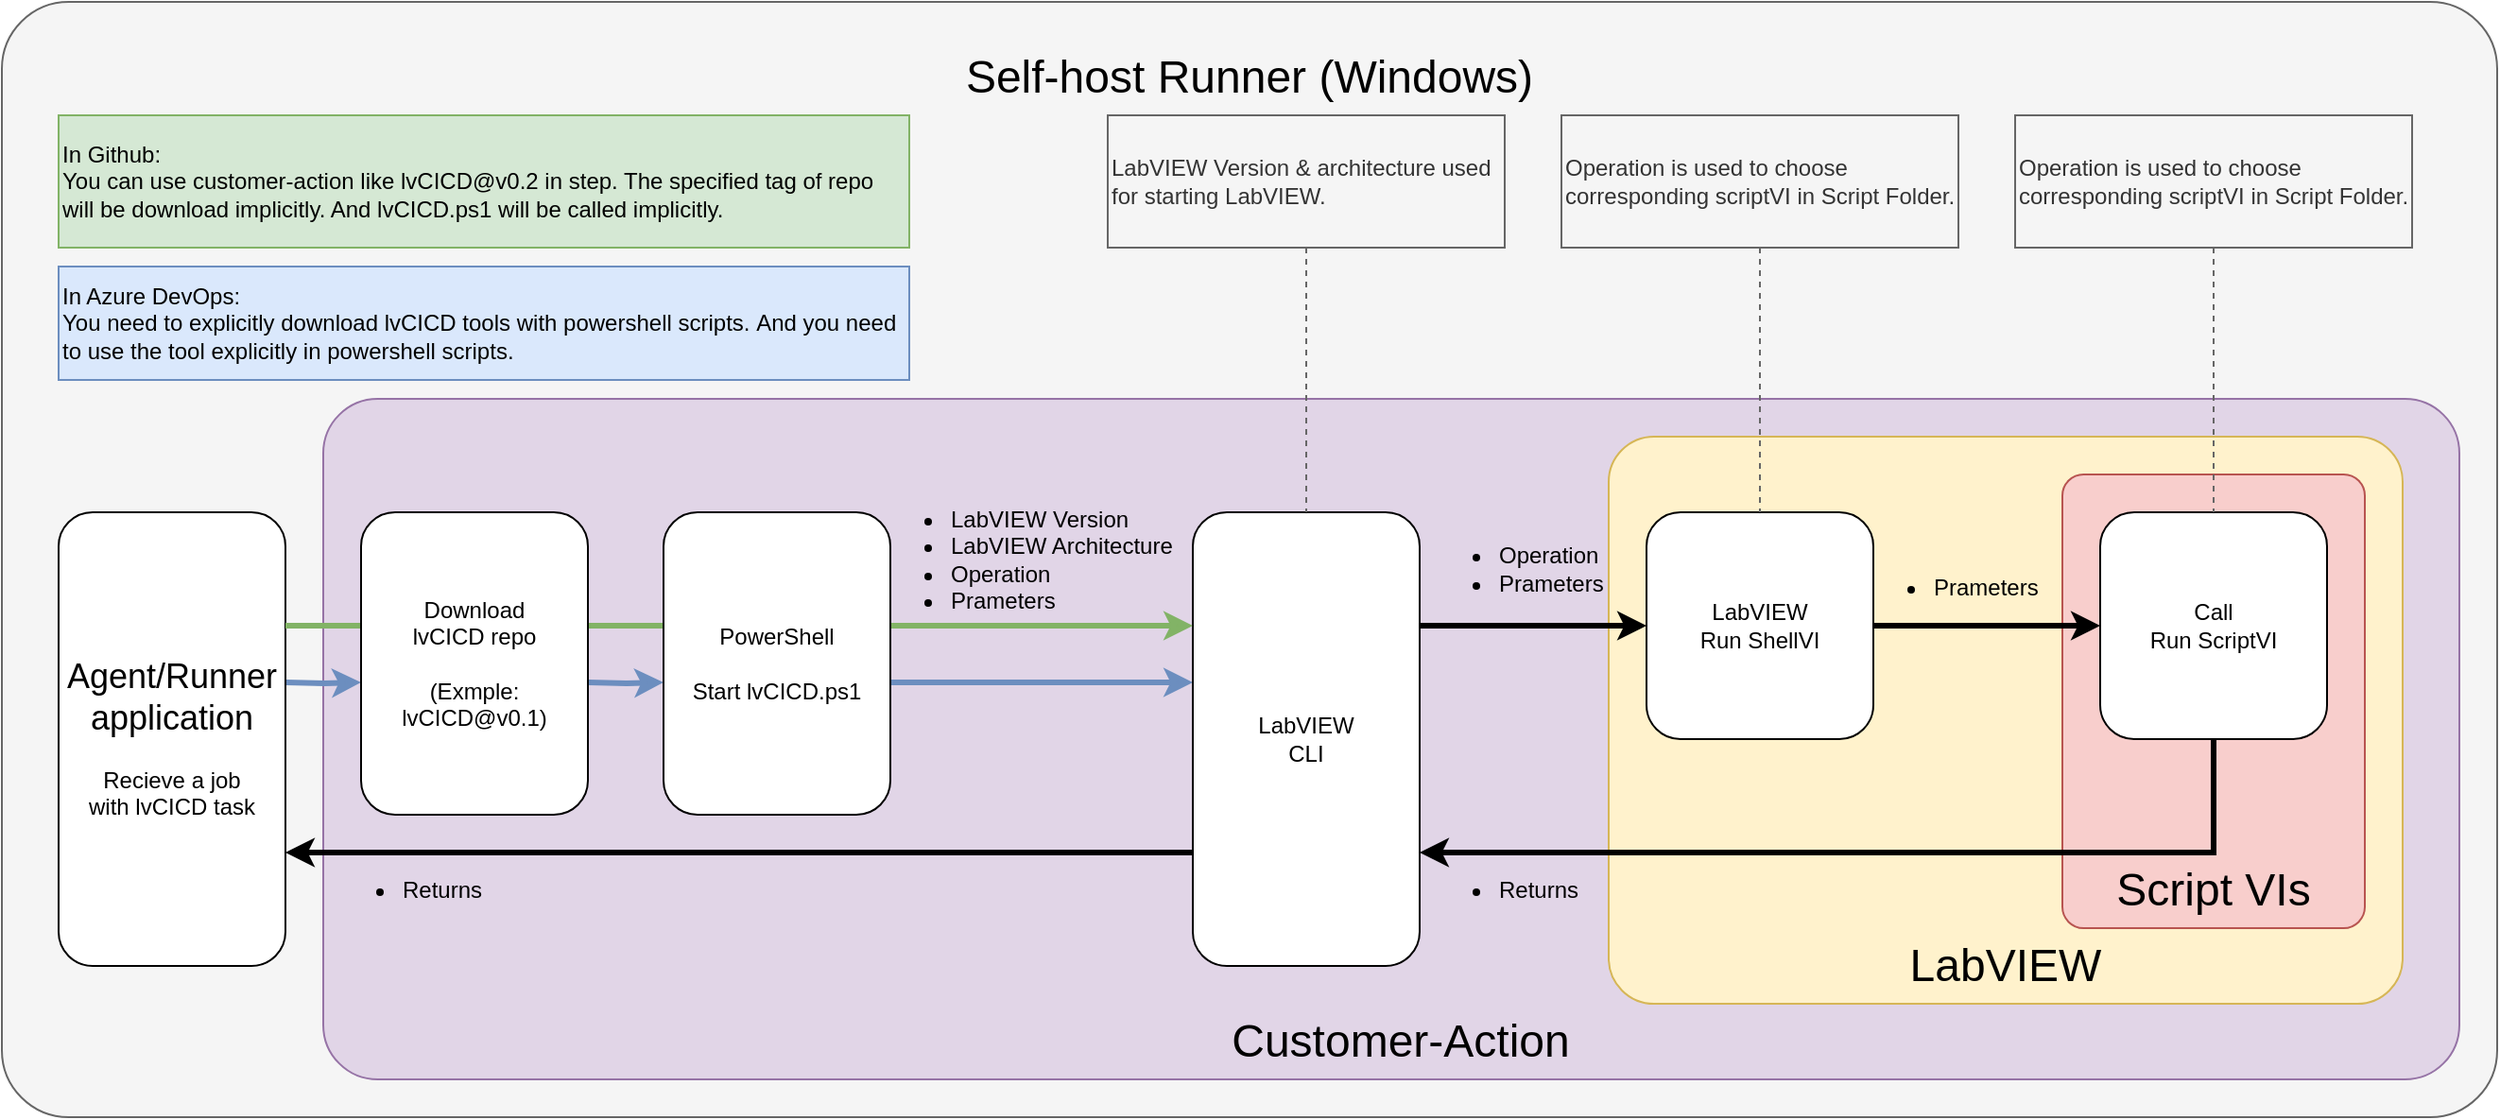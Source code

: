 <mxfile version="13.6.2" type="device"><diagram id="-KetqrzGSSZcWJvYzPd2" name="Page-1"><mxGraphModel dx="1086" dy="2066" grid="1" gridSize="10" guides="1" tooltips="1" connect="1" arrows="1" fold="1" page="1" pageScale="1" pageWidth="850" pageHeight="1100" math="0" shadow="0"><root><mxCell id="0"/><mxCell id="1" parent="0"/><mxCell id="xm5Avoiq7rdqFRxxjcoi-1" value="" style="rounded=1;whiteSpace=wrap;html=1;align=left;fillColor=#f5f5f5;strokeColor=#666666;fontColor=#333333;arcSize=6;" parent="1" vertex="1"><mxGeometry x="80" y="-100" width="1320" height="590" as="geometry"/></mxCell><mxCell id="xm5Avoiq7rdqFRxxjcoi-7" value="" style="rounded=1;whiteSpace=wrap;html=1;align=left;fillColor=#e1d5e7;strokeColor=#9673a6;arcSize=8;" parent="1" vertex="1"><mxGeometry x="250" y="110" width="1130" height="360" as="geometry"/></mxCell><mxCell id="xm5Avoiq7rdqFRxxjcoi-2" value="" style="rounded=1;whiteSpace=wrap;html=1;align=left;fillColor=#fff2cc;strokeColor=#d6b656;arcSize=8;" parent="1" vertex="1"><mxGeometry x="930" y="130" width="420" height="300" as="geometry"/></mxCell><mxCell id="dFTwJ5K7oVynbdeUK1-I-42" value="" style="rounded=1;whiteSpace=wrap;html=1;align=left;fillColor=#f8cecc;strokeColor=#b85450;arcSize=7;" parent="1" vertex="1"><mxGeometry x="1170" y="150" width="160" height="240" as="geometry"/></mxCell><mxCell id="dFTwJ5K7oVynbdeUK1-I-9" style="edgeStyle=orthogonalEdgeStyle;rounded=0;orthogonalLoop=1;jettySize=auto;html=1;exitX=1;exitY=0.75;exitDx=0;exitDy=0;entryX=0;entryY=0.75;entryDx=0;entryDy=0;fillColor=#dae8fc;strokeColor=#6c8ebf;strokeWidth=3;" parent="1" edge="1"><mxGeometry relative="1" as="geometry"><mxPoint x="230" y="260" as="sourcePoint"/><mxPoint x="270" y="260" as="targetPoint"/></mxGeometry></mxCell><mxCell id="dFTwJ5K7oVynbdeUK1-I-2" value="&lt;font style=&quot;font-size: 18px&quot;&gt;&lt;font style=&quot;font-size: 18px&quot;&gt;Agent/Runner&lt;/font&gt;&lt;br&gt;application&lt;br&gt;&lt;/font&gt;&lt;br&gt;Recieve a job&lt;br&gt;with lvCICD task" style="rounded=1;whiteSpace=wrap;html=1;" parent="1" vertex="1"><mxGeometry x="110" y="170" width="120" height="240" as="geometry"/></mxCell><mxCell id="dFTwJ5K7oVynbdeUK1-I-19" style="edgeStyle=orthogonalEdgeStyle;rounded=0;orthogonalLoop=1;jettySize=auto;html=1;exitX=1;exitY=0.75;exitDx=0;exitDy=0;entryX=0;entryY=0.75;entryDx=0;entryDy=0;fillColor=#dae8fc;strokeColor=#6c8ebf;strokeWidth=3;" parent="1" edge="1"><mxGeometry relative="1" as="geometry"><mxPoint x="550" y="260" as="sourcePoint"/><mxPoint x="710" y="260" as="targetPoint"/></mxGeometry></mxCell><mxCell id="dFTwJ5K7oVynbdeUK1-I-10" style="edgeStyle=orthogonalEdgeStyle;rounded=0;orthogonalLoop=1;jettySize=auto;html=1;exitX=1;exitY=0.75;exitDx=0;exitDy=0;entryX=0;entryY=0.75;entryDx=0;entryDy=0;fillColor=#dae8fc;strokeColor=#6c8ebf;strokeWidth=3;" parent="1" edge="1"><mxGeometry relative="1" as="geometry"><mxPoint x="390" y="260" as="sourcePoint"/><mxPoint x="430" y="260" as="targetPoint"/></mxGeometry></mxCell><mxCell id="dFTwJ5K7oVynbdeUK1-I-12" style="edgeStyle=orthogonalEdgeStyle;rounded=0;orthogonalLoop=1;jettySize=auto;html=1;entryX=0;entryY=0.5;entryDx=0;entryDy=0;exitX=1;exitY=0.25;exitDx=0;exitDy=0;strokeWidth=3;" parent="1" source="dFTwJ5K7oVynbdeUK1-I-5" target="dFTwJ5K7oVynbdeUK1-I-6" edge="1"><mxGeometry relative="1" as="geometry"><mxPoint x="840" y="230" as="sourcePoint"/></mxGeometry></mxCell><mxCell id="dFTwJ5K7oVynbdeUK1-I-5" value="LabVIEW&lt;br&gt;CLI" style="rounded=1;whiteSpace=wrap;html=1;" parent="1" vertex="1"><mxGeometry x="710" y="170" width="120" height="240" as="geometry"/></mxCell><mxCell id="dFTwJ5K7oVynbdeUK1-I-13" style="edgeStyle=orthogonalEdgeStyle;rounded=0;orthogonalLoop=1;jettySize=auto;html=1;exitX=1;exitY=0.5;exitDx=0;exitDy=0;entryX=0;entryY=0.5;entryDx=0;entryDy=0;strokeWidth=3;" parent="1" source="dFTwJ5K7oVynbdeUK1-I-6" target="dFTwJ5K7oVynbdeUK1-I-7" edge="1"><mxGeometry relative="1" as="geometry"/></mxCell><mxCell id="dFTwJ5K7oVynbdeUK1-I-6" value="LabVIEW&lt;br&gt;Run ShellVI" style="rounded=1;whiteSpace=wrap;html=1;" parent="1" vertex="1"><mxGeometry x="950" y="170" width="120" height="120" as="geometry"/></mxCell><mxCell id="dFTwJ5K7oVynbdeUK1-I-25" style="edgeStyle=orthogonalEdgeStyle;rounded=0;orthogonalLoop=1;jettySize=auto;html=1;exitX=0.5;exitY=1;exitDx=0;exitDy=0;entryX=1;entryY=0.75;entryDx=0;entryDy=0;strokeWidth=3;" parent="1" source="dFTwJ5K7oVynbdeUK1-I-7" target="dFTwJ5K7oVynbdeUK1-I-5" edge="1"><mxGeometry relative="1" as="geometry"/></mxCell><mxCell id="dFTwJ5K7oVynbdeUK1-I-7" value="Call&lt;br&gt;Run ScriptVI" style="rounded=1;whiteSpace=wrap;html=1;" parent="1" vertex="1"><mxGeometry x="1190" y="170" width="120" height="120" as="geometry"/></mxCell><mxCell id="dFTwJ5K7oVynbdeUK1-I-17" value="In Azure DevOps:&lt;br&gt;You need to&amp;nbsp;explicitly download lvCICD tools with powershell scripts.&amp;nbsp;And you need to use the tool explicitly in powershell scripts." style="text;html=1;strokeColor=#6c8ebf;fillColor=#dae8fc;align=left;verticalAlign=middle;whiteSpace=wrap;rounded=0;" parent="1" vertex="1"><mxGeometry x="110" y="40" width="450" height="60" as="geometry"/></mxCell><mxCell id="dFTwJ5K7oVynbdeUK1-I-8" style="edgeStyle=orthogonalEdgeStyle;rounded=0;orthogonalLoop=1;jettySize=auto;html=1;exitX=1;exitY=0.25;exitDx=0;exitDy=0;entryX=0;entryY=0.25;entryDx=0;entryDy=0;fillColor=#d5e8d4;strokeColor=#82b366;strokeWidth=3;" parent="1" source="dFTwJ5K7oVynbdeUK1-I-2" target="dFTwJ5K7oVynbdeUK1-I-5" edge="1"><mxGeometry relative="1" as="geometry"/></mxCell><mxCell id="dFTwJ5K7oVynbdeUK1-I-20" value="In Github:&lt;br&gt;You can use customer-action like lvCICD@v0.2 in step. The specified tag&amp;nbsp;of repo will be download&amp;nbsp;implicitly. And&amp;nbsp;lvCICD.ps1 will be called implicitly." style="text;html=1;strokeColor=#82b366;fillColor=#d5e8d4;align=left;verticalAlign=middle;whiteSpace=wrap;rounded=0;" parent="1" vertex="1"><mxGeometry x="110" y="-40" width="450" height="70" as="geometry"/></mxCell><mxCell id="dFTwJ5K7oVynbdeUK1-I-21" value="&lt;ul&gt;&lt;li&gt;&lt;span&gt;LabVIEW Version&lt;/span&gt;&lt;/li&gt;&lt;li&gt;&lt;span&gt;LabVIEW Architecture&lt;/span&gt;&lt;/li&gt;&lt;li&gt;&lt;span&gt;Operation&lt;/span&gt;&lt;/li&gt;&lt;li&gt;&lt;span&gt;Prameters&lt;/span&gt;&lt;/li&gt;&lt;/ul&gt;" style="text;html=1;strokeColor=none;fillColor=none;align=left;verticalAlign=middle;whiteSpace=wrap;rounded=0;" parent="1" vertex="1"><mxGeometry x="540" y="160" width="165" height="70" as="geometry"/></mxCell><mxCell id="dFTwJ5K7oVynbdeUK1-I-23" value="&lt;ul&gt;&lt;li&gt;&lt;span&gt;Operation&lt;/span&gt;&lt;br&gt;&lt;/li&gt;&lt;li&gt;&lt;span&gt;Prameters&lt;/span&gt;&lt;/li&gt;&lt;/ul&gt;" style="text;html=1;strokeColor=none;fillColor=none;align=left;verticalAlign=middle;whiteSpace=wrap;rounded=0;" parent="1" vertex="1"><mxGeometry x="830" y="180" width="110" height="40" as="geometry"/></mxCell><mxCell id="dFTwJ5K7oVynbdeUK1-I-24" value="&lt;ul&gt;&lt;li&gt;&lt;span&gt;Prameters&lt;/span&gt;&lt;br&gt;&lt;/li&gt;&lt;/ul&gt;" style="text;html=1;strokeColor=none;fillColor=none;align=left;verticalAlign=middle;whiteSpace=wrap;rounded=0;" parent="1" vertex="1"><mxGeometry x="1060" y="190" width="110" height="40" as="geometry"/></mxCell><mxCell id="dFTwJ5K7oVynbdeUK1-I-26" value="&lt;ul&gt;&lt;li&gt;&lt;span&gt;Returns&lt;/span&gt;&lt;br&gt;&lt;/li&gt;&lt;/ul&gt;" style="text;html=1;strokeColor=none;fillColor=none;align=left;verticalAlign=middle;whiteSpace=wrap;rounded=0;" parent="1" vertex="1"><mxGeometry x="830" y="350" width="165" height="40" as="geometry"/></mxCell><mxCell id="dFTwJ5K7oVynbdeUK1-I-32" style="edgeStyle=orthogonalEdgeStyle;rounded=0;orthogonalLoop=1;jettySize=auto;html=1;exitX=0.5;exitY=1;exitDx=0;exitDy=0;entryX=0.5;entryY=0;entryDx=0;entryDy=0;strokeWidth=1;fillColor=#f5f5f5;strokeColor=#666666;dashed=1;endArrow=none;endFill=0;" parent="1" source="dFTwJ5K7oVynbdeUK1-I-27" target="dFTwJ5K7oVynbdeUK1-I-5" edge="1"><mxGeometry relative="1" as="geometry"/></mxCell><mxCell id="dFTwJ5K7oVynbdeUK1-I-27" value="&lt;span&gt;LabVIEW Version &amp;amp; architecture used for starting LabVIEW.&lt;/span&gt;" style="text;html=1;strokeColor=#666666;fillColor=#f5f5f5;align=left;verticalAlign=middle;whiteSpace=wrap;rounded=0;fontColor=#333333;" parent="1" vertex="1"><mxGeometry x="665" y="-40" width="210" height="70" as="geometry"/></mxCell><mxCell id="dFTwJ5K7oVynbdeUK1-I-33" style="edgeStyle=orthogonalEdgeStyle;rounded=0;orthogonalLoop=1;jettySize=auto;html=1;exitX=0.5;exitY=1;exitDx=0;exitDy=0;entryX=0.5;entryY=0;entryDx=0;entryDy=0;strokeWidth=1;fillColor=#f5f5f5;strokeColor=#666666;dashed=1;endArrow=none;endFill=0;" parent="1" source="dFTwJ5K7oVynbdeUK1-I-28" target="dFTwJ5K7oVynbdeUK1-I-6" edge="1"><mxGeometry relative="1" as="geometry"/></mxCell><mxCell id="dFTwJ5K7oVynbdeUK1-I-28" value="&lt;span&gt;Operation is used to choose corresponding scriptVI in Script Folder.&lt;/span&gt;" style="text;html=1;strokeColor=#666666;fillColor=#f5f5f5;align=left;verticalAlign=middle;whiteSpace=wrap;rounded=0;fontColor=#333333;" parent="1" vertex="1"><mxGeometry x="905" y="-40" width="210" height="70" as="geometry"/></mxCell><mxCell id="dFTwJ5K7oVynbdeUK1-I-34" style="edgeStyle=orthogonalEdgeStyle;rounded=0;orthogonalLoop=1;jettySize=auto;html=1;exitX=0.5;exitY=1;exitDx=0;exitDy=0;entryX=0.5;entryY=0;entryDx=0;entryDy=0;strokeWidth=1;fillColor=#f5f5f5;strokeColor=#666666;dashed=1;endArrow=none;endFill=0;" parent="1" source="dFTwJ5K7oVynbdeUK1-I-29" target="dFTwJ5K7oVynbdeUK1-I-7" edge="1"><mxGeometry relative="1" as="geometry"/></mxCell><mxCell id="dFTwJ5K7oVynbdeUK1-I-29" value="&lt;span&gt;Operation is used to choose corresponding scriptVI in Script Folder.&lt;/span&gt;" style="text;html=1;strokeColor=#666666;fillColor=#f5f5f5;align=left;verticalAlign=middle;whiteSpace=wrap;rounded=0;fontColor=#333333;" parent="1" vertex="1"><mxGeometry x="1145" y="-40" width="210" height="70" as="geometry"/></mxCell><mxCell id="dFTwJ5K7oVynbdeUK1-I-38" style="edgeStyle=orthogonalEdgeStyle;rounded=0;orthogonalLoop=1;jettySize=auto;html=1;exitX=0;exitY=0.75;exitDx=0;exitDy=0;entryX=1;entryY=0.75;entryDx=0;entryDy=0;strokeWidth=3;" parent="1" source="dFTwJ5K7oVynbdeUK1-I-5" target="dFTwJ5K7oVynbdeUK1-I-2" edge="1"><mxGeometry relative="1" as="geometry"><mxPoint x="1080" y="240" as="sourcePoint"/><mxPoint x="1200" y="240" as="targetPoint"/></mxGeometry></mxCell><mxCell id="xm5Avoiq7rdqFRxxjcoi-4" value="Self-host Runner (Windows)" style="text;html=1;strokeColor=none;fillColor=none;align=center;verticalAlign=middle;whiteSpace=wrap;rounded=0;fontSize=24;" parent="1" vertex="1"><mxGeometry x="570" y="-70" width="340" height="20" as="geometry"/></mxCell><mxCell id="xm5Avoiq7rdqFRxxjcoi-5" value="LabVIEW" style="text;html=1;strokeColor=none;fillColor=none;align=center;verticalAlign=middle;whiteSpace=wrap;rounded=0;fontSize=24;" parent="1" vertex="1"><mxGeometry x="970" y="400" width="340" height="20" as="geometry"/></mxCell><mxCell id="xm5Avoiq7rdqFRxxjcoi-6" value="Script VIs" style="text;html=1;strokeColor=none;fillColor=none;align=center;verticalAlign=middle;whiteSpace=wrap;rounded=0;fontSize=24;" parent="1" vertex="1"><mxGeometry x="1170" y="360" width="160" height="20" as="geometry"/></mxCell><mxCell id="xm5Avoiq7rdqFRxxjcoi-8" value="Customer-Action" style="text;html=1;strokeColor=none;fillColor=none;align=center;verticalAlign=middle;whiteSpace=wrap;rounded=0;fontSize=24;" parent="1" vertex="1"><mxGeometry x="650" y="440" width="340" height="20" as="geometry"/></mxCell><mxCell id="dFTwJ5K7oVynbdeUK1-I-3" value="PowerShell&lt;br&gt;&lt;br&gt;Start lvCICD.ps1" style="rounded=1;whiteSpace=wrap;html=1;" parent="1" vertex="1"><mxGeometry x="430" y="170" width="120" height="160" as="geometry"/></mxCell><mxCell id="dFTwJ5K7oVynbdeUK1-I-4" value="Download&lt;br&gt;lvCICD repo&lt;br&gt;&lt;br&gt;(Exmple:&lt;br&gt;lvCICD@v0.1)" style="rounded=1;whiteSpace=wrap;html=1;" parent="1" vertex="1"><mxGeometry x="270" y="170" width="120" height="160" as="geometry"/></mxCell><mxCell id="xm5Avoiq7rdqFRxxjcoi-9" value="&lt;ul&gt;&lt;li&gt;&lt;span&gt;Returns&lt;/span&gt;&lt;br&gt;&lt;/li&gt;&lt;/ul&gt;" style="text;html=1;strokeColor=none;fillColor=none;align=left;verticalAlign=middle;whiteSpace=wrap;rounded=0;" parent="1" vertex="1"><mxGeometry x="250" y="350" width="165" height="40" as="geometry"/></mxCell></root></mxGraphModel></diagram></mxfile>